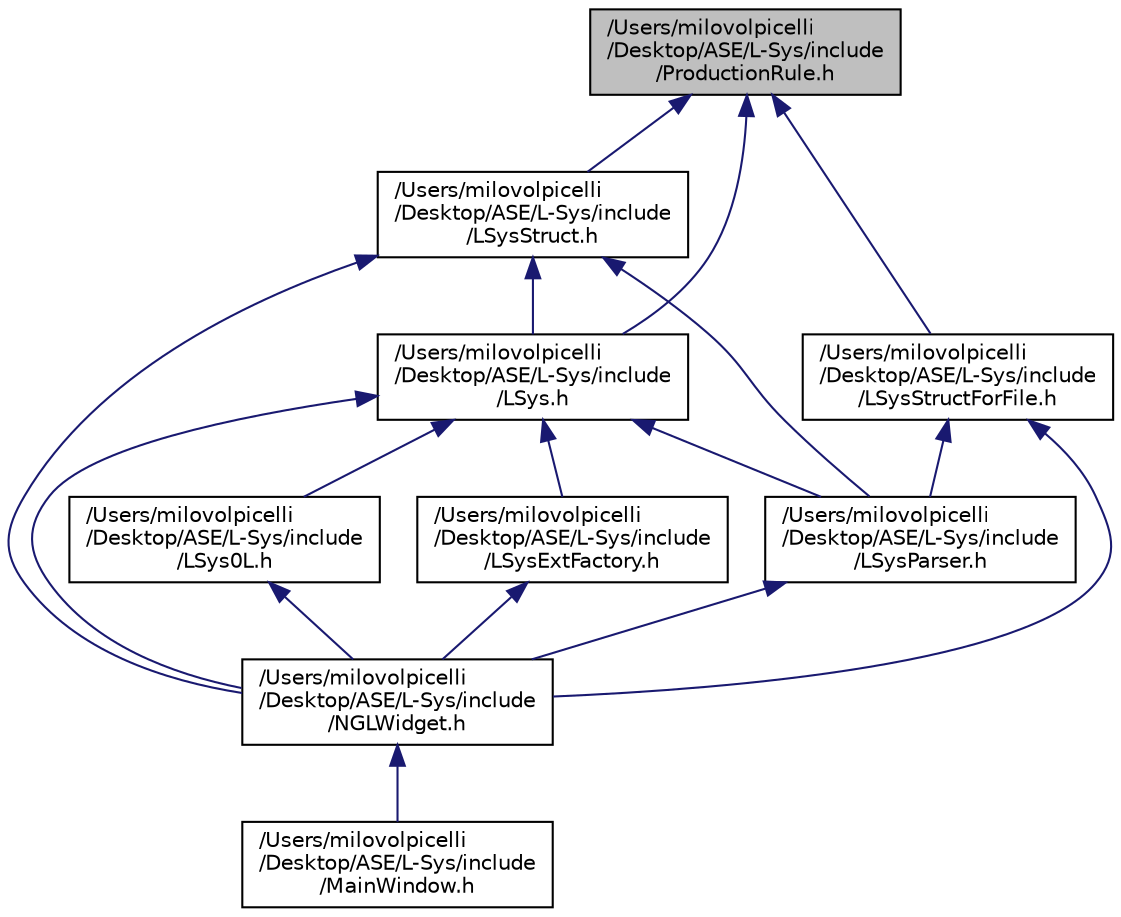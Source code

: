 digraph "/Users/milovolpicelli/Desktop/ASE/L-Sys/include/ProductionRule.h"
{
  edge [fontname="Helvetica",fontsize="10",labelfontname="Helvetica",labelfontsize="10"];
  node [fontname="Helvetica",fontsize="10",shape=record];
  Node1 [label="/Users/milovolpicelli\l/Desktop/ASE/L-Sys/include\l/ProductionRule.h",height=0.2,width=0.4,color="black", fillcolor="grey75", style="filled", fontcolor="black"];
  Node1 -> Node2 [dir="back",color="midnightblue",fontsize="10",style="solid",fontname="Helvetica"];
  Node2 [label="/Users/milovolpicelli\l/Desktop/ASE/L-Sys/include\l/LSysStruct.h",height=0.2,width=0.4,color="black", fillcolor="white", style="filled",URL="$_l_sys_struct_8h_source.html"];
  Node2 -> Node3 [dir="back",color="midnightblue",fontsize="10",style="solid",fontname="Helvetica"];
  Node3 [label="/Users/milovolpicelli\l/Desktop/ASE/L-Sys/include\l/LSys.h",height=0.2,width=0.4,color="black", fillcolor="white", style="filled",URL="$_l_sys_8h.html",tooltip="L-system abstract class to be inherited by L-systems D0L, D1L, D2L, 0L, 1L, 2L. "];
  Node3 -> Node4 [dir="back",color="midnightblue",fontsize="10",style="solid",fontname="Helvetica"];
  Node4 [label="/Users/milovolpicelli\l/Desktop/ASE/L-Sys/include\l/LSys0L.h",height=0.2,width=0.4,color="black", fillcolor="white", style="filled",URL="$_l_sys0_l_8h_source.html"];
  Node4 -> Node5 [dir="back",color="midnightblue",fontsize="10",style="solid",fontname="Helvetica"];
  Node5 [label="/Users/milovolpicelli\l/Desktop/ASE/L-Sys/include\l/NGLWidget.h",height=0.2,width=0.4,color="black", fillcolor="white", style="filled",URL="$_n_g_l_widget_8h_source.html"];
  Node5 -> Node6 [dir="back",color="midnightblue",fontsize="10",style="solid",fontname="Helvetica"];
  Node6 [label="/Users/milovolpicelli\l/Desktop/ASE/L-Sys/include\l/MainWindow.h",height=0.2,width=0.4,color="black", fillcolor="white", style="filled",URL="$_main_window_8h_source.html"];
  Node3 -> Node7 [dir="back",color="midnightblue",fontsize="10",style="solid",fontname="Helvetica"];
  Node7 [label="/Users/milovolpicelli\l/Desktop/ASE/L-Sys/include\l/LSysExtFactory.h",height=0.2,width=0.4,color="black", fillcolor="white", style="filled",URL="$_l_sys_ext_factory_8h_source.html"];
  Node7 -> Node5 [dir="back",color="midnightblue",fontsize="10",style="solid",fontname="Helvetica"];
  Node3 -> Node8 [dir="back",color="midnightblue",fontsize="10",style="solid",fontname="Helvetica"];
  Node8 [label="/Users/milovolpicelli\l/Desktop/ASE/L-Sys/include\l/LSysParser.h",height=0.2,width=0.4,color="black", fillcolor="white", style="filled",URL="$_l_sys_parser_8h.html",tooltip="a parser to parse the LSysStruct parameters hold in a file and stores them into a LSysStructForFile s..."];
  Node8 -> Node5 [dir="back",color="midnightblue",fontsize="10",style="solid",fontname="Helvetica"];
  Node3 -> Node5 [dir="back",color="midnightblue",fontsize="10",style="solid",fontname="Helvetica"];
  Node2 -> Node8 [dir="back",color="midnightblue",fontsize="10",style="solid",fontname="Helvetica"];
  Node2 -> Node5 [dir="back",color="midnightblue",fontsize="10",style="solid",fontname="Helvetica"];
  Node1 -> Node3 [dir="back",color="midnightblue",fontsize="10",style="solid",fontname="Helvetica"];
  Node1 -> Node9 [dir="back",color="midnightblue",fontsize="10",style="solid",fontname="Helvetica"];
  Node9 [label="/Users/milovolpicelli\l/Desktop/ASE/L-Sys/include\l/LSysStructForFile.h",height=0.2,width=0.4,color="black", fillcolor="white", style="filled",URL="$_l_sys_struct_for_file_8h.html",tooltip="LSys data structure needed to store LSysStruct elements in order to print the element&#39;s values to a t..."];
  Node9 -> Node8 [dir="back",color="midnightblue",fontsize="10",style="solid",fontname="Helvetica"];
  Node9 -> Node5 [dir="back",color="midnightblue",fontsize="10",style="solid",fontname="Helvetica"];
}
